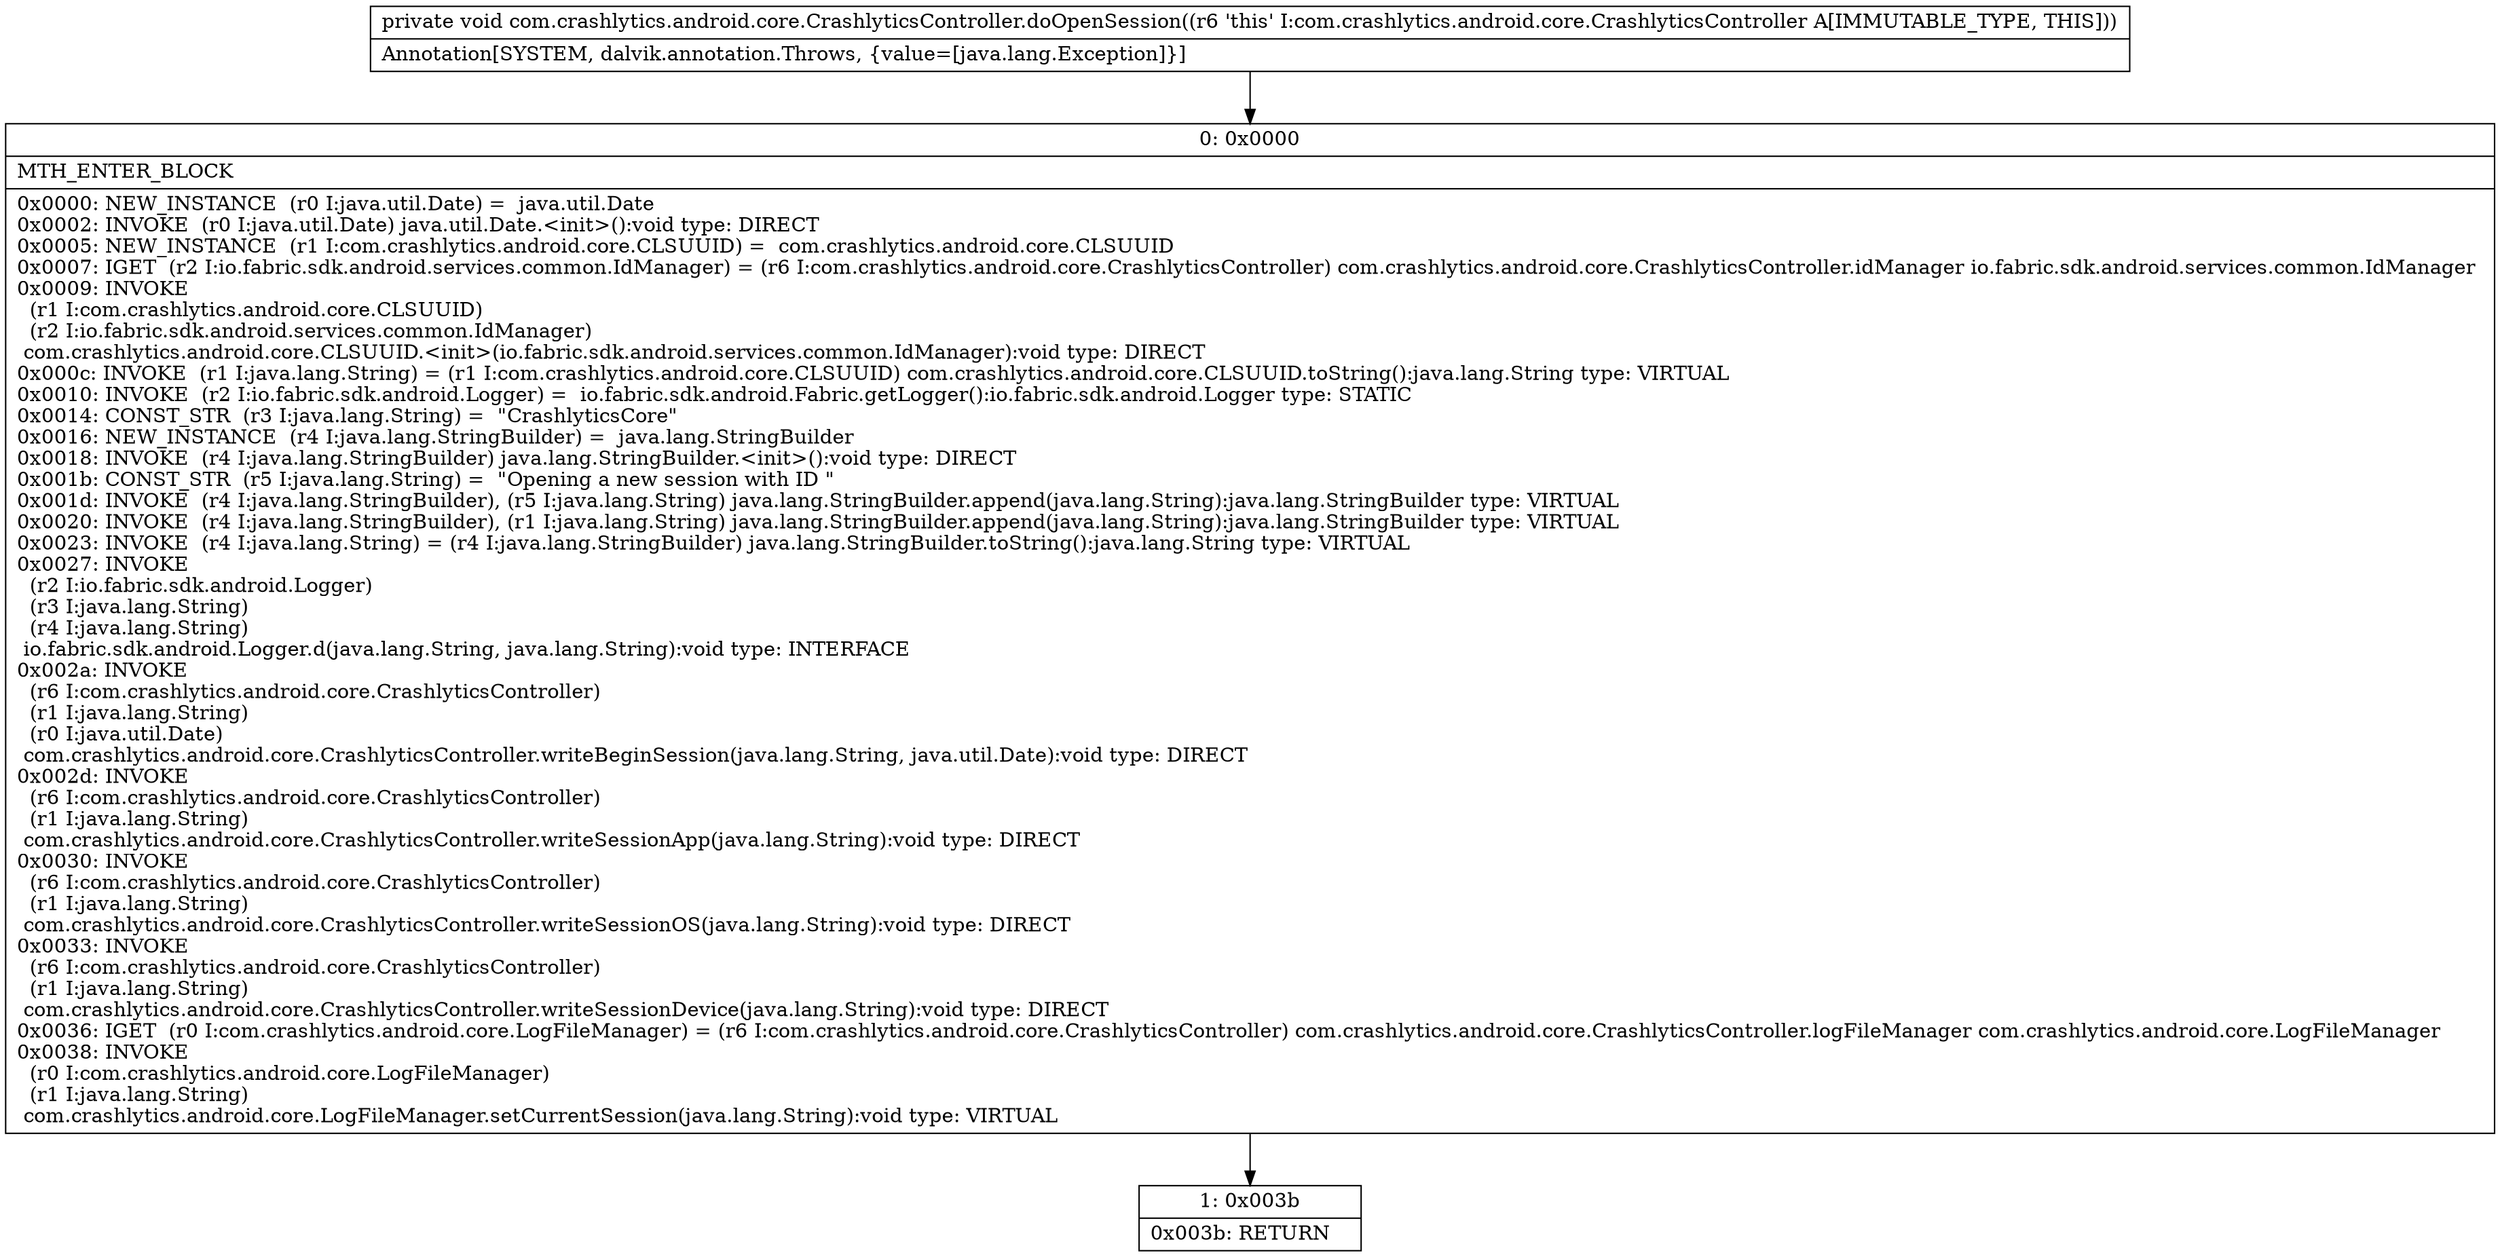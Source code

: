 digraph "CFG forcom.crashlytics.android.core.CrashlyticsController.doOpenSession()V" {
Node_0 [shape=record,label="{0\:\ 0x0000|MTH_ENTER_BLOCK\l|0x0000: NEW_INSTANCE  (r0 I:java.util.Date) =  java.util.Date \l0x0002: INVOKE  (r0 I:java.util.Date) java.util.Date.\<init\>():void type: DIRECT \l0x0005: NEW_INSTANCE  (r1 I:com.crashlytics.android.core.CLSUUID) =  com.crashlytics.android.core.CLSUUID \l0x0007: IGET  (r2 I:io.fabric.sdk.android.services.common.IdManager) = (r6 I:com.crashlytics.android.core.CrashlyticsController) com.crashlytics.android.core.CrashlyticsController.idManager io.fabric.sdk.android.services.common.IdManager \l0x0009: INVOKE  \l  (r1 I:com.crashlytics.android.core.CLSUUID)\l  (r2 I:io.fabric.sdk.android.services.common.IdManager)\l com.crashlytics.android.core.CLSUUID.\<init\>(io.fabric.sdk.android.services.common.IdManager):void type: DIRECT \l0x000c: INVOKE  (r1 I:java.lang.String) = (r1 I:com.crashlytics.android.core.CLSUUID) com.crashlytics.android.core.CLSUUID.toString():java.lang.String type: VIRTUAL \l0x0010: INVOKE  (r2 I:io.fabric.sdk.android.Logger) =  io.fabric.sdk.android.Fabric.getLogger():io.fabric.sdk.android.Logger type: STATIC \l0x0014: CONST_STR  (r3 I:java.lang.String) =  \"CrashlyticsCore\" \l0x0016: NEW_INSTANCE  (r4 I:java.lang.StringBuilder) =  java.lang.StringBuilder \l0x0018: INVOKE  (r4 I:java.lang.StringBuilder) java.lang.StringBuilder.\<init\>():void type: DIRECT \l0x001b: CONST_STR  (r5 I:java.lang.String) =  \"Opening a new session with ID \" \l0x001d: INVOKE  (r4 I:java.lang.StringBuilder), (r5 I:java.lang.String) java.lang.StringBuilder.append(java.lang.String):java.lang.StringBuilder type: VIRTUAL \l0x0020: INVOKE  (r4 I:java.lang.StringBuilder), (r1 I:java.lang.String) java.lang.StringBuilder.append(java.lang.String):java.lang.StringBuilder type: VIRTUAL \l0x0023: INVOKE  (r4 I:java.lang.String) = (r4 I:java.lang.StringBuilder) java.lang.StringBuilder.toString():java.lang.String type: VIRTUAL \l0x0027: INVOKE  \l  (r2 I:io.fabric.sdk.android.Logger)\l  (r3 I:java.lang.String)\l  (r4 I:java.lang.String)\l io.fabric.sdk.android.Logger.d(java.lang.String, java.lang.String):void type: INTERFACE \l0x002a: INVOKE  \l  (r6 I:com.crashlytics.android.core.CrashlyticsController)\l  (r1 I:java.lang.String)\l  (r0 I:java.util.Date)\l com.crashlytics.android.core.CrashlyticsController.writeBeginSession(java.lang.String, java.util.Date):void type: DIRECT \l0x002d: INVOKE  \l  (r6 I:com.crashlytics.android.core.CrashlyticsController)\l  (r1 I:java.lang.String)\l com.crashlytics.android.core.CrashlyticsController.writeSessionApp(java.lang.String):void type: DIRECT \l0x0030: INVOKE  \l  (r6 I:com.crashlytics.android.core.CrashlyticsController)\l  (r1 I:java.lang.String)\l com.crashlytics.android.core.CrashlyticsController.writeSessionOS(java.lang.String):void type: DIRECT \l0x0033: INVOKE  \l  (r6 I:com.crashlytics.android.core.CrashlyticsController)\l  (r1 I:java.lang.String)\l com.crashlytics.android.core.CrashlyticsController.writeSessionDevice(java.lang.String):void type: DIRECT \l0x0036: IGET  (r0 I:com.crashlytics.android.core.LogFileManager) = (r6 I:com.crashlytics.android.core.CrashlyticsController) com.crashlytics.android.core.CrashlyticsController.logFileManager com.crashlytics.android.core.LogFileManager \l0x0038: INVOKE  \l  (r0 I:com.crashlytics.android.core.LogFileManager)\l  (r1 I:java.lang.String)\l com.crashlytics.android.core.LogFileManager.setCurrentSession(java.lang.String):void type: VIRTUAL \l}"];
Node_1 [shape=record,label="{1\:\ 0x003b|0x003b: RETURN   \l}"];
MethodNode[shape=record,label="{private void com.crashlytics.android.core.CrashlyticsController.doOpenSession((r6 'this' I:com.crashlytics.android.core.CrashlyticsController A[IMMUTABLE_TYPE, THIS]))  | Annotation[SYSTEM, dalvik.annotation.Throws, \{value=[java.lang.Exception]\}]\l}"];
MethodNode -> Node_0;
Node_0 -> Node_1;
}

